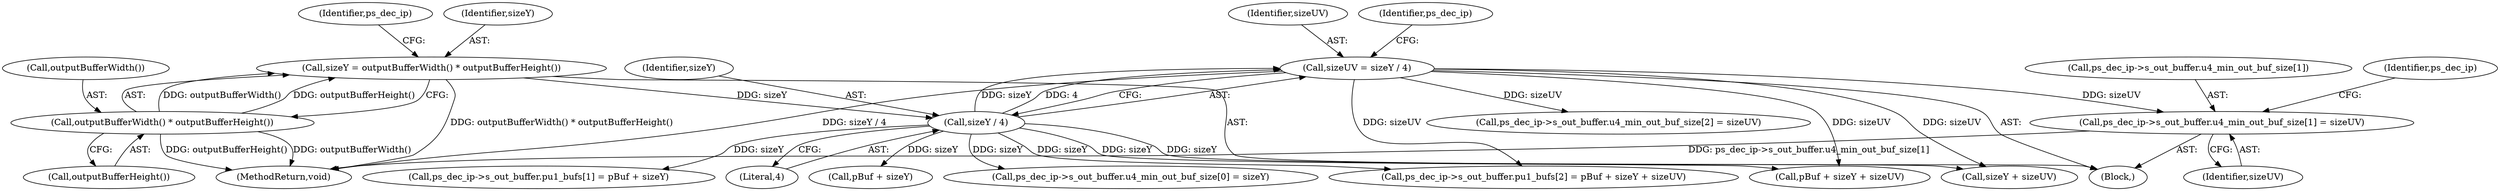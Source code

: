 digraph "0_Android_918eeaa29d99d257282fafec931b4bda0e3bae12_4@array" {
"1000203" [label="(Call,ps_dec_ip->s_out_buffer.u4_min_out_buf_size[1] = sizeUV)"];
"1000189" [label="(Call,sizeUV = sizeY / 4)"];
"1000191" [label="(Call,sizeY / 4)"];
"1000109" [label="(Call,sizeY = outputBufferWidth() * outputBufferHeight())"];
"1000111" [label="(Call,outputBufferWidth() * outputBufferHeight())"];
"1000212" [label="(Call,ps_dec_ip->s_out_buffer.u4_min_out_buf_size[2] = sizeUV)"];
"1000118" [label="(Identifier,ps_dec_ip)"];
"1000204" [label="(Call,ps_dec_ip->s_out_buffer.u4_min_out_buf_size[1])"];
"1000230" [label="(Call,ps_dec_ip->s_out_buffer.pu1_bufs[1] = pBuf + sizeY)"];
"1000262" [label="(MethodReturn,void)"];
"1000249" [label="(Call,pBuf + sizeY + sizeUV)"];
"1000193" [label="(Literal,4)"];
"1000211" [label="(Identifier,sizeUV)"];
"1000189" [label="(Call,sizeUV = sizeY / 4)"];
"1000113" [label="(Call,outputBufferHeight())"];
"1000191" [label="(Call,sizeY / 4)"];
"1000110" [label="(Identifier,sizeY)"];
"1000203" [label="(Call,ps_dec_ip->s_out_buffer.u4_min_out_buf_size[1] = sizeUV)"];
"1000238" [label="(Call,pBuf + sizeY)"];
"1000192" [label="(Identifier,sizeY)"];
"1000216" [label="(Identifier,ps_dec_ip)"];
"1000107" [label="(Block,)"];
"1000190" [label="(Identifier,sizeUV)"];
"1000241" [label="(Call,ps_dec_ip->s_out_buffer.pu1_bufs[2] = pBuf + sizeY + sizeUV)"];
"1000111" [label="(Call,outputBufferWidth() * outputBufferHeight())"];
"1000198" [label="(Identifier,ps_dec_ip)"];
"1000109" [label="(Call,sizeY = outputBufferWidth() * outputBufferHeight())"];
"1000194" [label="(Call,ps_dec_ip->s_out_buffer.u4_min_out_buf_size[0] = sizeY)"];
"1000112" [label="(Call,outputBufferWidth())"];
"1000251" [label="(Call,sizeY + sizeUV)"];
"1000203" -> "1000107"  [label="AST: "];
"1000203" -> "1000211"  [label="CFG: "];
"1000204" -> "1000203"  [label="AST: "];
"1000211" -> "1000203"  [label="AST: "];
"1000216" -> "1000203"  [label="CFG: "];
"1000203" -> "1000262"  [label="DDG: ps_dec_ip->s_out_buffer.u4_min_out_buf_size[1]"];
"1000189" -> "1000203"  [label="DDG: sizeUV"];
"1000189" -> "1000107"  [label="AST: "];
"1000189" -> "1000191"  [label="CFG: "];
"1000190" -> "1000189"  [label="AST: "];
"1000191" -> "1000189"  [label="AST: "];
"1000198" -> "1000189"  [label="CFG: "];
"1000189" -> "1000262"  [label="DDG: sizeY / 4"];
"1000191" -> "1000189"  [label="DDG: sizeY"];
"1000191" -> "1000189"  [label="DDG: 4"];
"1000189" -> "1000212"  [label="DDG: sizeUV"];
"1000189" -> "1000241"  [label="DDG: sizeUV"];
"1000189" -> "1000249"  [label="DDG: sizeUV"];
"1000189" -> "1000251"  [label="DDG: sizeUV"];
"1000191" -> "1000193"  [label="CFG: "];
"1000192" -> "1000191"  [label="AST: "];
"1000193" -> "1000191"  [label="AST: "];
"1000109" -> "1000191"  [label="DDG: sizeY"];
"1000191" -> "1000194"  [label="DDG: sizeY"];
"1000191" -> "1000230"  [label="DDG: sizeY"];
"1000191" -> "1000238"  [label="DDG: sizeY"];
"1000191" -> "1000241"  [label="DDG: sizeY"];
"1000191" -> "1000249"  [label="DDG: sizeY"];
"1000191" -> "1000251"  [label="DDG: sizeY"];
"1000109" -> "1000107"  [label="AST: "];
"1000109" -> "1000111"  [label="CFG: "];
"1000110" -> "1000109"  [label="AST: "];
"1000111" -> "1000109"  [label="AST: "];
"1000118" -> "1000109"  [label="CFG: "];
"1000109" -> "1000262"  [label="DDG: outputBufferWidth() * outputBufferHeight()"];
"1000111" -> "1000109"  [label="DDG: outputBufferWidth()"];
"1000111" -> "1000109"  [label="DDG: outputBufferHeight()"];
"1000111" -> "1000113"  [label="CFG: "];
"1000112" -> "1000111"  [label="AST: "];
"1000113" -> "1000111"  [label="AST: "];
"1000111" -> "1000262"  [label="DDG: outputBufferWidth()"];
"1000111" -> "1000262"  [label="DDG: outputBufferHeight()"];
}
